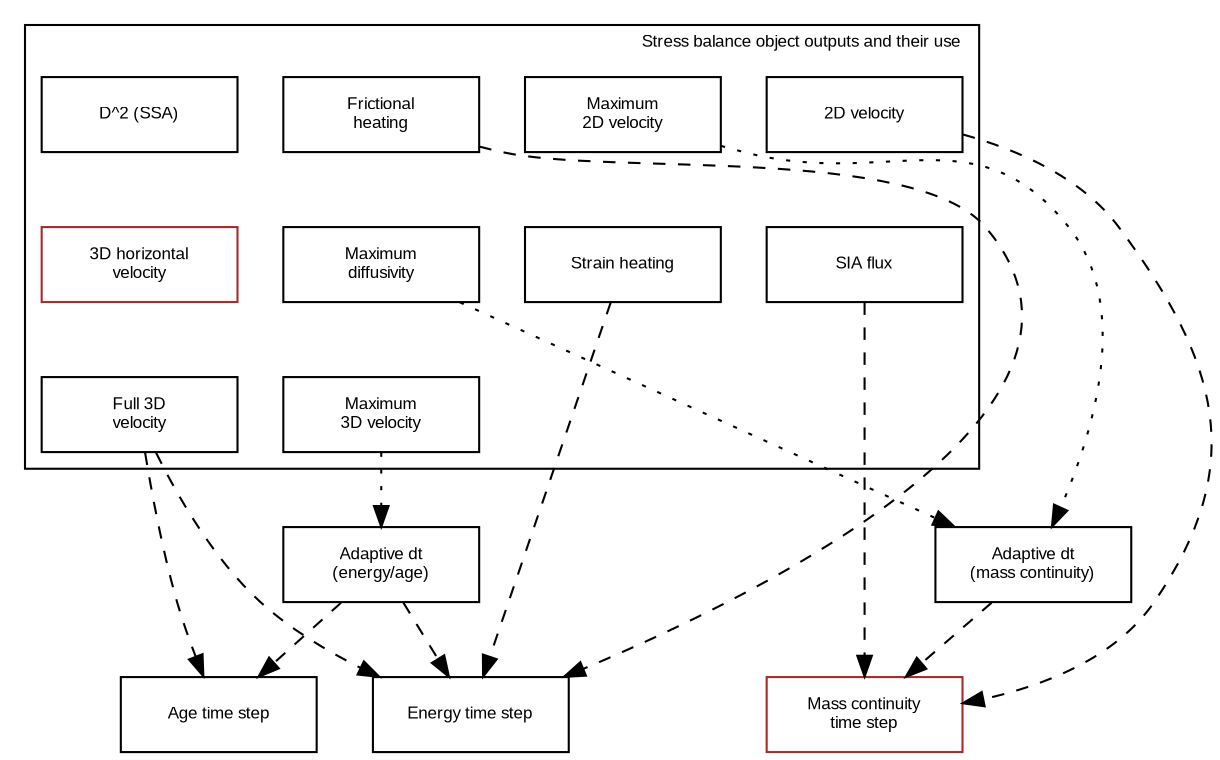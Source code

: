 digraph out {
    node [fontname=Arial fontsize=8 shape=box width=1.3 fixedsize=true];
    edge [fontname=Arial fontsize=8];
    graph [fontname=Arial fontsize=8 ranksep=0.5 nodesep=0.3];

subgraph cluster_out {
    // Global graph parameters

    label="Stress balance object outputs and their use"
    labeljust=r

    {rank=same
        vel_2d [label="2D velocity"];   
        frictional_heating [label="Frictional\nheating"];
        max_uv [label="Maximum\n2D velocity"];
        D2_ssa [label="D^2 (SSA)"];
    }
    {rank=same
        sia_flux [label="SIA flux"];
        D_max [label="Maximum\ndiffusivity"];
        vel_3d [label="3D horizontal\nvelocity" color="brown"];
        Sigma [label="Strain heating"];
    }
    vel_2d -> vel_3d [label="" style=invis weight=10];
    frictional_heating -> sia_flux [style=invis weight=10];
    {rank=same
        vel_3d_full [label="Full 3D\nvelocity"];
        max_uvw [label="Maximum\n3D velocity"];
    }
    vel_3d -> vel_3d_full [label="" style=invis weight=10];
    D_max -> max_uvw [label="" style=invis weight=10];
}

{rank=same
    adapt_dt_mass [label="Adaptive dt\n(mass continuity)"];
    adapt_dt_energy [label="Adaptive dt\n(energy/age)"];
}

{rank=same
    mass [label="Mass continuity\ntime step" color="brown"];
    energy [label="Energy time step"];
    age [label="Age time step"];
}

{D_max max_uv} -> adapt_dt_mass [style=dotted weight=0];
{max_uvw} -> adapt_dt_energy [label="" style=dotted weight=10];
{vel_2d adapt_dt_mass} -> mass [style=dashed];
sia_flux -> mass [style=dashed weight=10];
{Sigma vel_3d_full adapt_dt_energy frictional_heating} -> energy [style=dashed];
{vel_3d_full adapt_dt_energy} -> age [style=dashed];

}